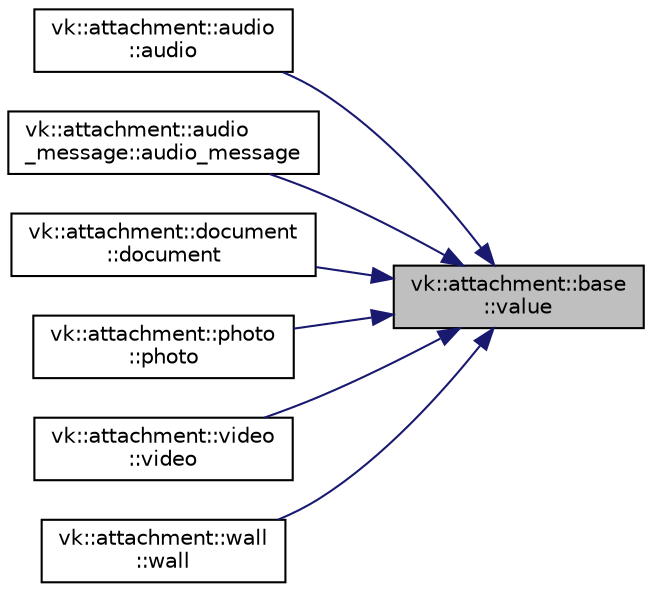 digraph "vk::attachment::base::value"
{
 // LATEX_PDF_SIZE
  edge [fontname="Helvetica",fontsize="10",labelfontname="Helvetica",labelfontsize="10"];
  node [fontname="Helvetica",fontsize="10",shape=record];
  rankdir="RL";
  Node1 [label="vk::attachment::base\l::value",height=0.2,width=0.4,color="black", fillcolor="grey75", style="filled", fontcolor="black",tooltip=" "];
  Node1 -> Node2 [dir="back",color="midnightblue",fontsize="10",style="solid",fontname="Helvetica"];
  Node2 [label="vk::attachment::audio\l::audio",height=0.2,width=0.4,color="black", fillcolor="white", style="filled",URL="$classvk_1_1attachment_1_1audio.html#a96f8829fa278fb3e4c57b2d8ecedc7ac",tooltip=" "];
  Node1 -> Node3 [dir="back",color="midnightblue",fontsize="10",style="solid",fontname="Helvetica"];
  Node3 [label="vk::attachment::audio\l_message::audio_message",height=0.2,width=0.4,color="black", fillcolor="white", style="filled",URL="$classvk_1_1attachment_1_1audio__message.html#afd2b33ee8c1f1aa8301e8c9353d04a03",tooltip=" "];
  Node1 -> Node4 [dir="back",color="midnightblue",fontsize="10",style="solid",fontname="Helvetica"];
  Node4 [label="vk::attachment::document\l::document",height=0.2,width=0.4,color="black", fillcolor="white", style="filled",URL="$classvk_1_1attachment_1_1document.html#ae138ec133215f493b1621efdd9c569b3",tooltip=" "];
  Node1 -> Node5 [dir="back",color="midnightblue",fontsize="10",style="solid",fontname="Helvetica"];
  Node5 [label="vk::attachment::photo\l::photo",height=0.2,width=0.4,color="black", fillcolor="white", style="filled",URL="$classvk_1_1attachment_1_1photo.html#ab3b8a835ad409093be2347252eb03d52",tooltip=" "];
  Node1 -> Node6 [dir="back",color="midnightblue",fontsize="10",style="solid",fontname="Helvetica"];
  Node6 [label="vk::attachment::video\l::video",height=0.2,width=0.4,color="black", fillcolor="white", style="filled",URL="$classvk_1_1attachment_1_1video.html#a93f2bbc483dca9854cef3495142d804d",tooltip=" "];
  Node1 -> Node7 [dir="back",color="midnightblue",fontsize="10",style="solid",fontname="Helvetica"];
  Node7 [label="vk::attachment::wall\l::wall",height=0.2,width=0.4,color="black", fillcolor="white", style="filled",URL="$classvk_1_1attachment_1_1wall.html#a9702d5e9b621c6ce1f3385a9087474d0",tooltip=" "];
}
